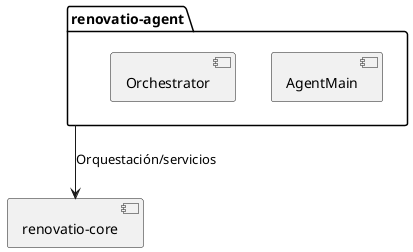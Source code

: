 @startuml
package "renovatio-agent" {
  [AgentMain]
  [Orchestrator]
}

[renovatio-agent] --> [renovatio-core] : Orquestación/servicios
@enduml

